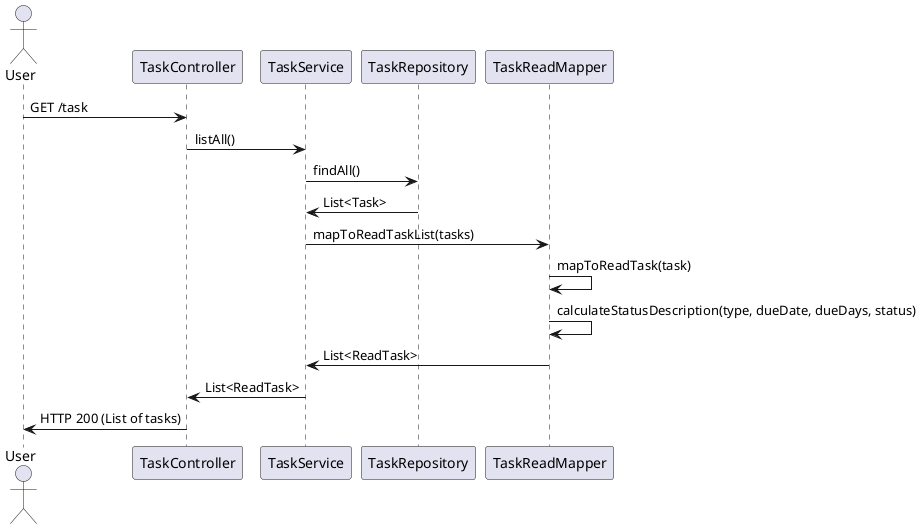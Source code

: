 @startuml list_tasks

actor User

participant Controller as "TaskController"
participant Service as "TaskService"
participant Repository as "TaskRepository"
participant Mapper as "TaskReadMapper"

User -> Controller: GET /task
Controller -> Service: listAll()
Service -> Repository: findAll()
Repository -> Service: List<Task>
Service -> Mapper: mapToReadTaskList(tasks)

Mapper -> Mapper: mapToReadTask(task)
Mapper -> Mapper: calculateStatusDescription(type, dueDate, dueDays, status)
Mapper -> Service : List<ReadTask>

Service -> Controller: List<ReadTask>
Controller -> User: HTTP 200 (List of tasks)

@enduml
